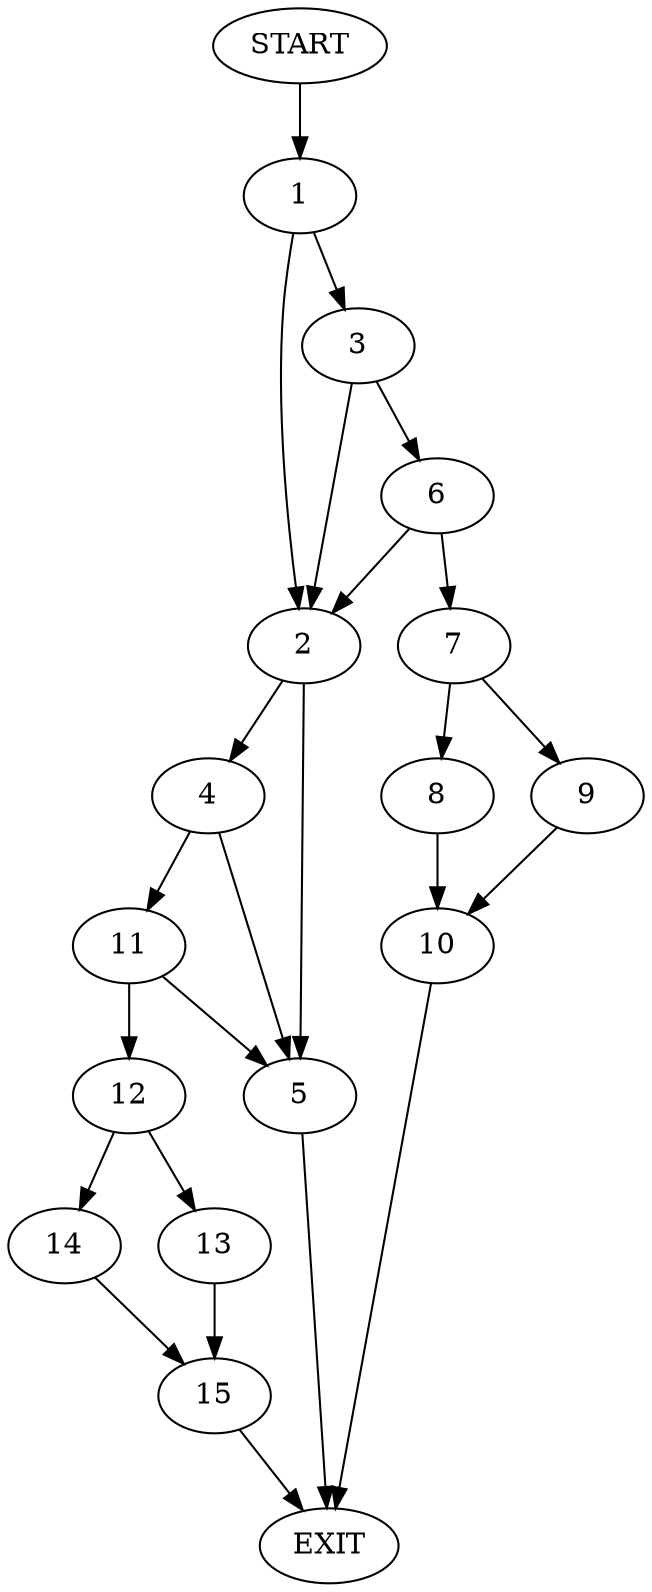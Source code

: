 digraph {
0 [label="START"]
16 [label="EXIT"]
0 -> 1
1 -> 2
1 -> 3
2 -> 4
2 -> 5
3 -> 6
3 -> 2
6 -> 2
6 -> 7
7 -> 8
7 -> 9
8 -> 10
9 -> 10
10 -> 16
4 -> 5
4 -> 11
5 -> 16
11 -> 12
11 -> 5
12 -> 13
12 -> 14
14 -> 15
13 -> 15
15 -> 16
}

